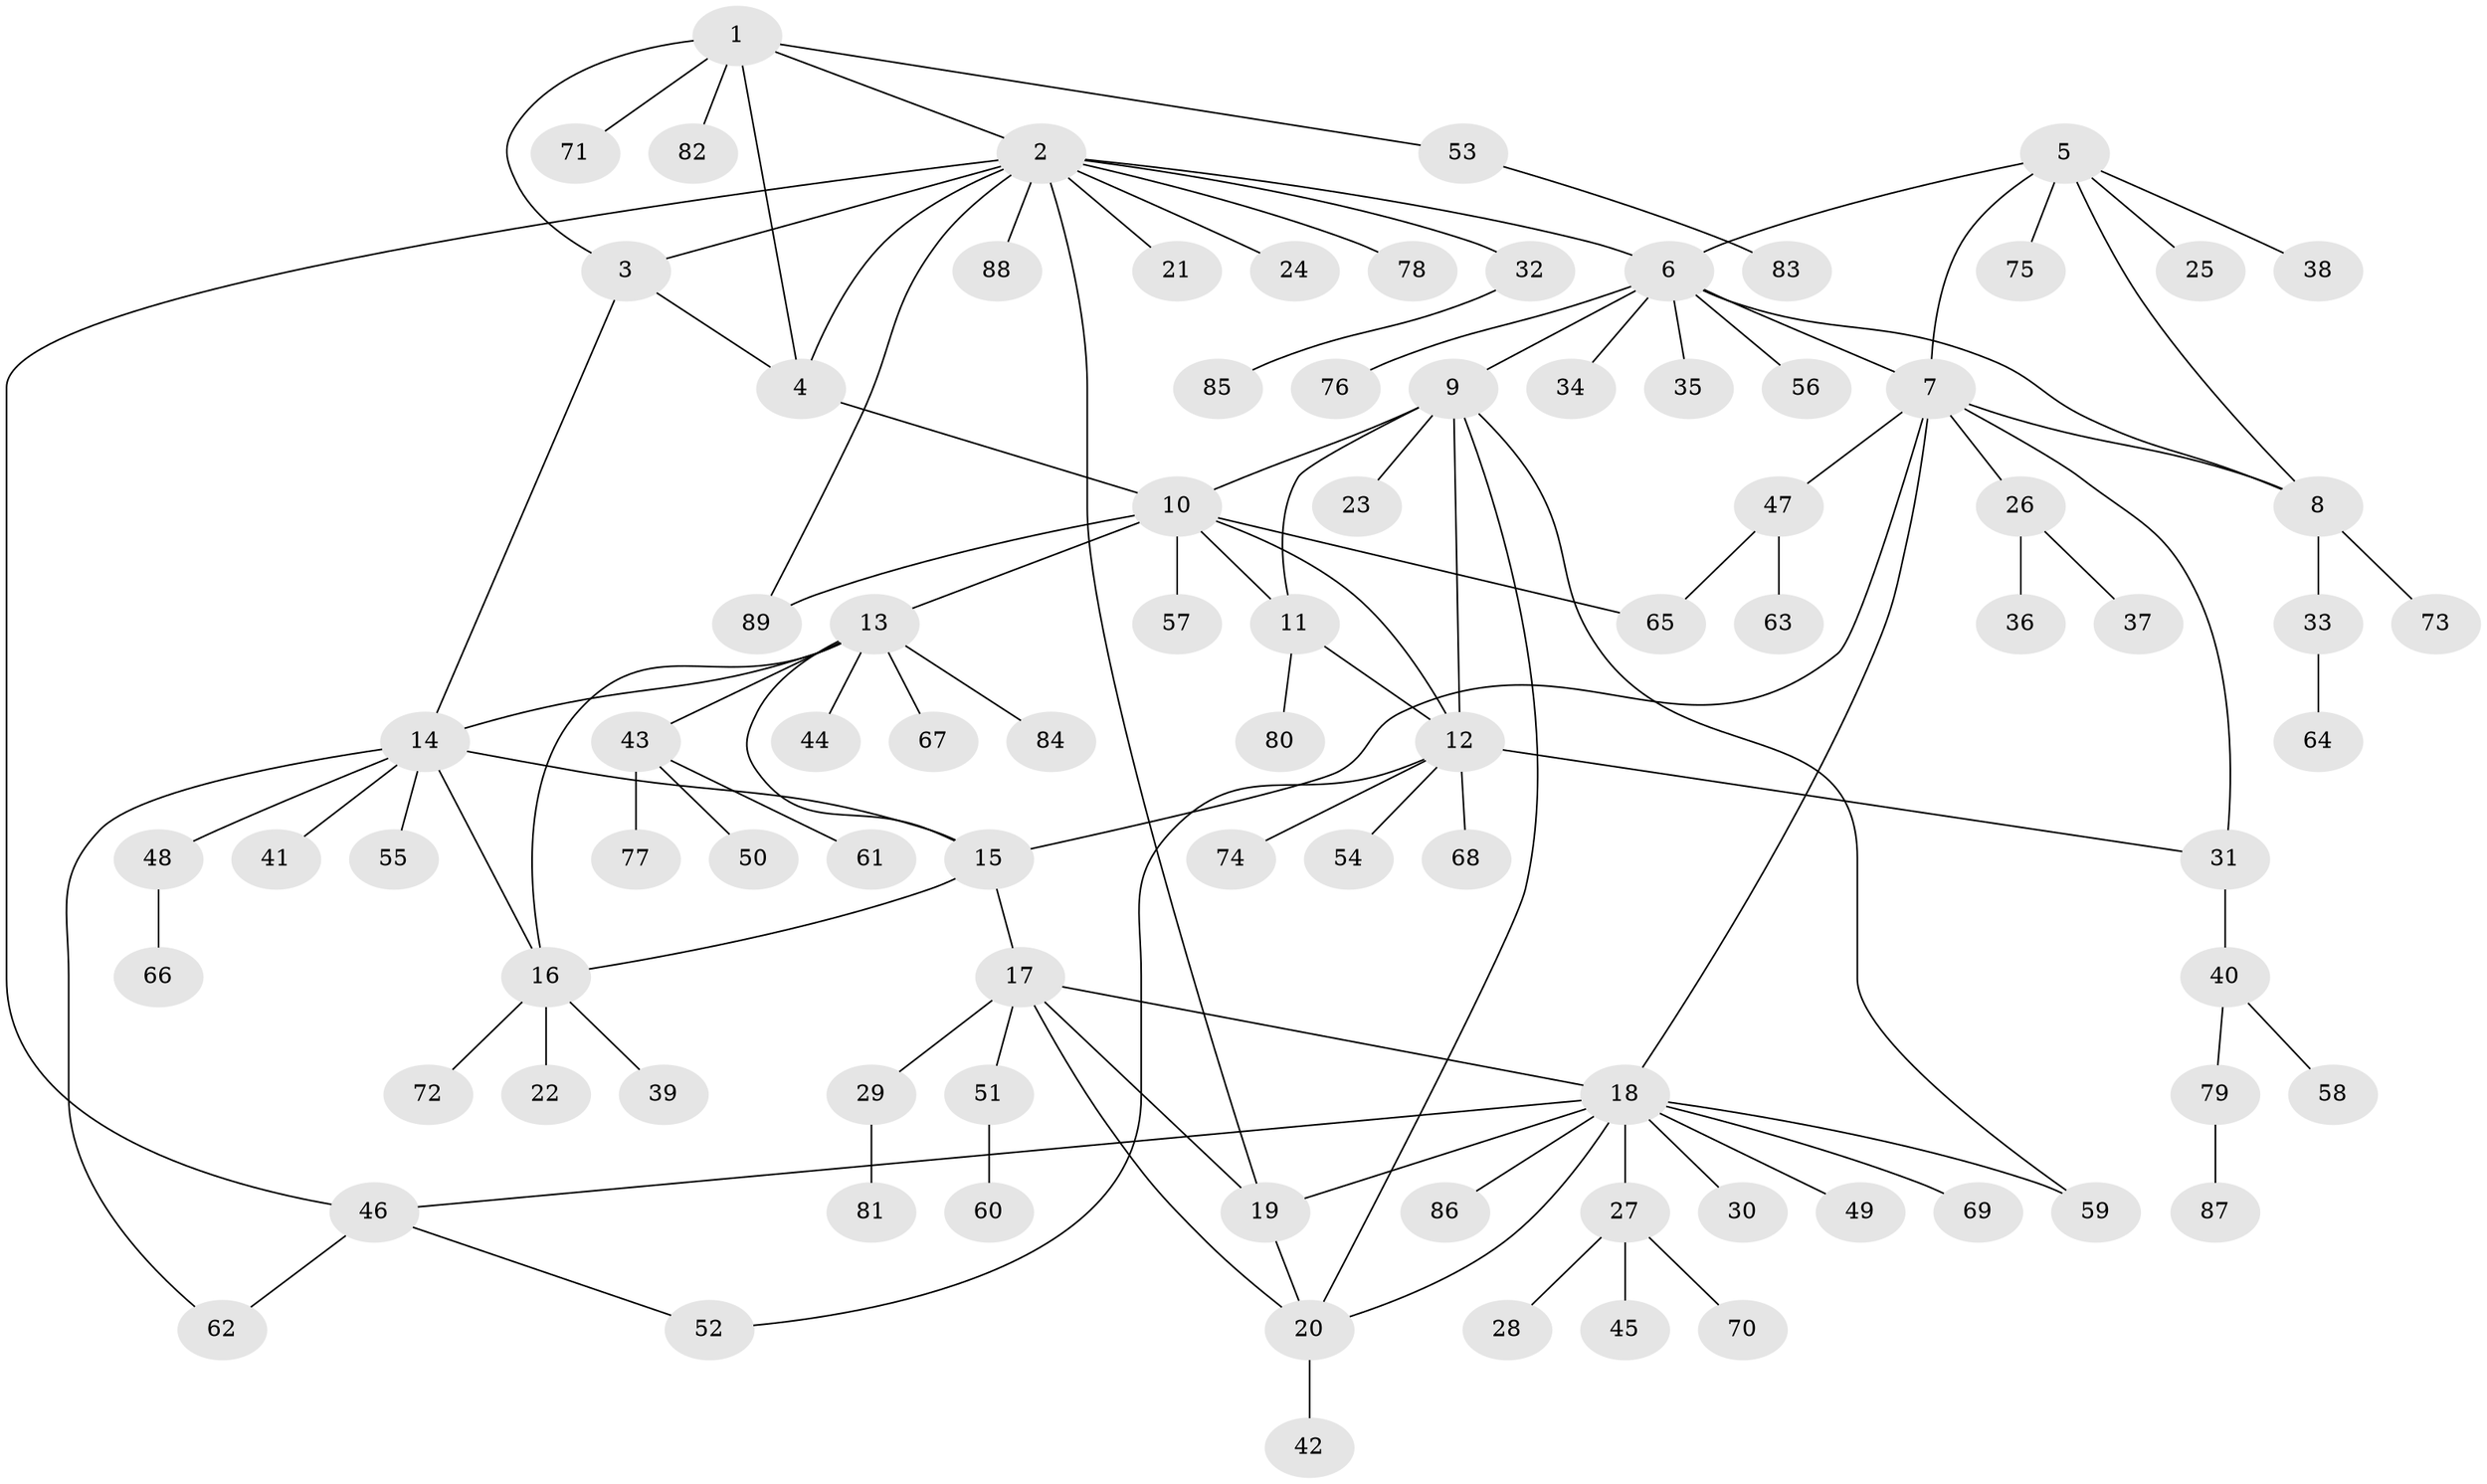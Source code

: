 // Generated by graph-tools (version 1.1) at 2025/50/03/09/25 03:50:32]
// undirected, 89 vertices, 116 edges
graph export_dot {
graph [start="1"]
  node [color=gray90,style=filled];
  1;
  2;
  3;
  4;
  5;
  6;
  7;
  8;
  9;
  10;
  11;
  12;
  13;
  14;
  15;
  16;
  17;
  18;
  19;
  20;
  21;
  22;
  23;
  24;
  25;
  26;
  27;
  28;
  29;
  30;
  31;
  32;
  33;
  34;
  35;
  36;
  37;
  38;
  39;
  40;
  41;
  42;
  43;
  44;
  45;
  46;
  47;
  48;
  49;
  50;
  51;
  52;
  53;
  54;
  55;
  56;
  57;
  58;
  59;
  60;
  61;
  62;
  63;
  64;
  65;
  66;
  67;
  68;
  69;
  70;
  71;
  72;
  73;
  74;
  75;
  76;
  77;
  78;
  79;
  80;
  81;
  82;
  83;
  84;
  85;
  86;
  87;
  88;
  89;
  1 -- 2;
  1 -- 3;
  1 -- 4;
  1 -- 53;
  1 -- 71;
  1 -- 82;
  2 -- 3;
  2 -- 4;
  2 -- 6;
  2 -- 19;
  2 -- 21;
  2 -- 24;
  2 -- 32;
  2 -- 46;
  2 -- 78;
  2 -- 88;
  2 -- 89;
  3 -- 4;
  3 -- 14;
  4 -- 10;
  5 -- 6;
  5 -- 7;
  5 -- 8;
  5 -- 25;
  5 -- 38;
  5 -- 75;
  6 -- 7;
  6 -- 8;
  6 -- 9;
  6 -- 34;
  6 -- 35;
  6 -- 56;
  6 -- 76;
  7 -- 8;
  7 -- 15;
  7 -- 18;
  7 -- 26;
  7 -- 31;
  7 -- 47;
  8 -- 33;
  8 -- 73;
  9 -- 10;
  9 -- 11;
  9 -- 12;
  9 -- 20;
  9 -- 23;
  9 -- 59;
  10 -- 11;
  10 -- 12;
  10 -- 13;
  10 -- 57;
  10 -- 65;
  10 -- 89;
  11 -- 12;
  11 -- 80;
  12 -- 31;
  12 -- 52;
  12 -- 54;
  12 -- 68;
  12 -- 74;
  13 -- 14;
  13 -- 15;
  13 -- 16;
  13 -- 43;
  13 -- 44;
  13 -- 67;
  13 -- 84;
  14 -- 15;
  14 -- 16;
  14 -- 41;
  14 -- 48;
  14 -- 55;
  14 -- 62;
  15 -- 16;
  15 -- 17;
  16 -- 22;
  16 -- 39;
  16 -- 72;
  17 -- 18;
  17 -- 19;
  17 -- 20;
  17 -- 29;
  17 -- 51;
  18 -- 19;
  18 -- 20;
  18 -- 27;
  18 -- 30;
  18 -- 46;
  18 -- 49;
  18 -- 59;
  18 -- 69;
  18 -- 86;
  19 -- 20;
  20 -- 42;
  26 -- 36;
  26 -- 37;
  27 -- 28;
  27 -- 45;
  27 -- 70;
  29 -- 81;
  31 -- 40;
  32 -- 85;
  33 -- 64;
  40 -- 58;
  40 -- 79;
  43 -- 50;
  43 -- 61;
  43 -- 77;
  46 -- 52;
  46 -- 62;
  47 -- 63;
  47 -- 65;
  48 -- 66;
  51 -- 60;
  53 -- 83;
  79 -- 87;
}
